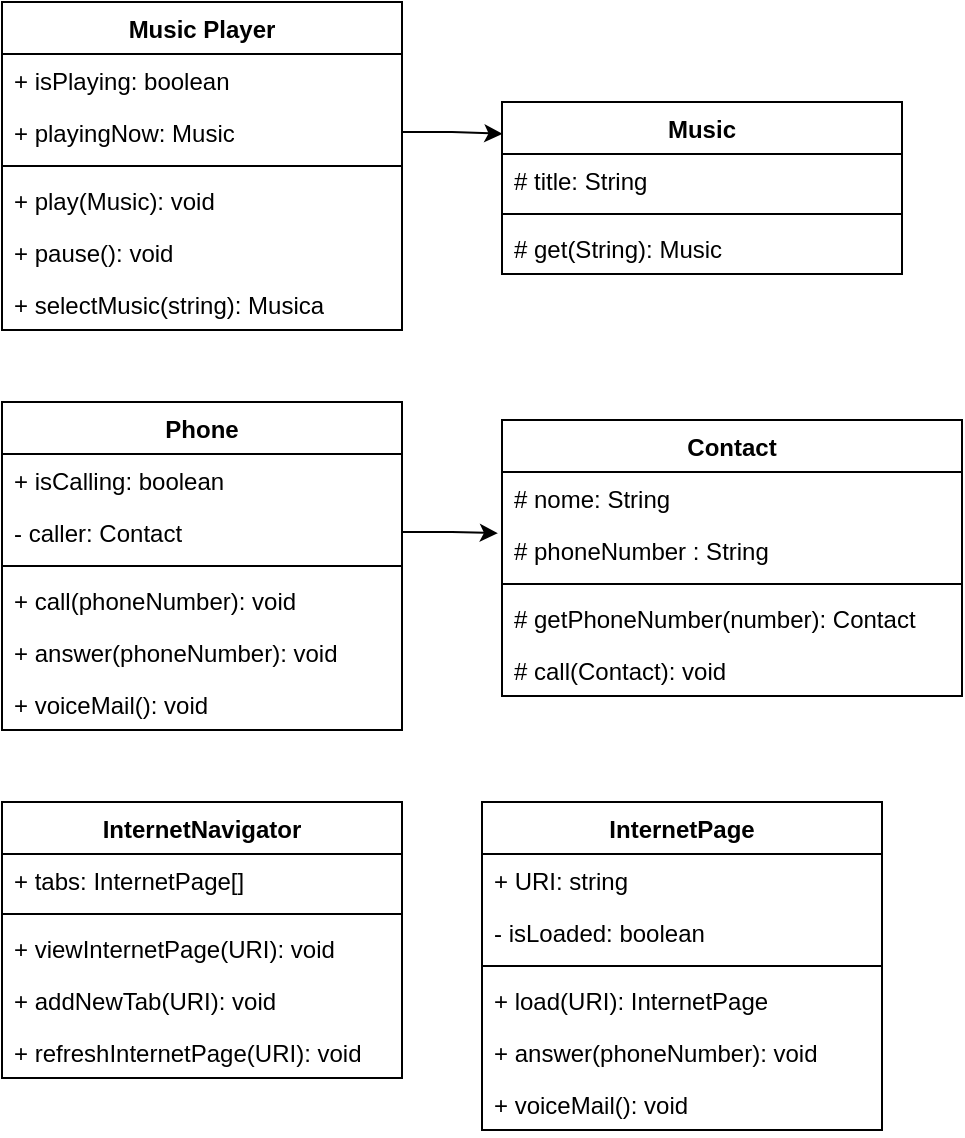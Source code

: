 <mxfile version="21.6.7" type="github">
  <diagram name="Page-1" id="e7e014a7-5840-1c2e-5031-d8a46d1fe8dd">
    <mxGraphModel dx="707" dy="461" grid="1" gridSize="10" guides="1" tooltips="1" connect="1" arrows="1" fold="1" page="1" pageScale="1" pageWidth="1169" pageHeight="826" background="none" math="0" shadow="0">
      <root>
        <mxCell id="0" />
        <mxCell id="1" parent="0" />
        <mxCell id="teM7XHH-97t1f9MhzUma-80" value="Music Player" style="swimlane;fontStyle=1;align=center;verticalAlign=top;childLayout=stackLayout;horizontal=1;startSize=26;horizontalStack=0;resizeParent=1;resizeParentMax=0;resizeLast=0;collapsible=1;marginBottom=0;whiteSpace=wrap;html=1;" vertex="1" parent="1">
          <mxGeometry x="40" y="40" width="200" height="164" as="geometry" />
        </mxCell>
        <mxCell id="teM7XHH-97t1f9MhzUma-81" value="+ isPlaying: boolean" style="text;strokeColor=none;fillColor=none;align=left;verticalAlign=top;spacingLeft=4;spacingRight=4;overflow=hidden;rotatable=0;points=[[0,0.5],[1,0.5]];portConstraint=eastwest;whiteSpace=wrap;html=1;" vertex="1" parent="teM7XHH-97t1f9MhzUma-80">
          <mxGeometry y="26" width="200" height="26" as="geometry" />
        </mxCell>
        <mxCell id="teM7XHH-97t1f9MhzUma-83" value="+ playingNow: Music" style="text;strokeColor=none;fillColor=none;align=left;verticalAlign=top;spacingLeft=4;spacingRight=4;overflow=hidden;rotatable=0;points=[[0,0.5],[1,0.5]];portConstraint=eastwest;whiteSpace=wrap;html=1;" vertex="1" parent="teM7XHH-97t1f9MhzUma-80">
          <mxGeometry y="52" width="200" height="26" as="geometry" />
        </mxCell>
        <mxCell id="teM7XHH-97t1f9MhzUma-84" value="" style="line;strokeWidth=1;fillColor=none;align=left;verticalAlign=middle;spacingTop=-1;spacingLeft=3;spacingRight=3;rotatable=0;labelPosition=right;points=[];portConstraint=eastwest;strokeColor=inherit;" vertex="1" parent="teM7XHH-97t1f9MhzUma-80">
          <mxGeometry y="78" width="200" height="8" as="geometry" />
        </mxCell>
        <mxCell id="teM7XHH-97t1f9MhzUma-85" value="+ play(Music): void" style="text;strokeColor=none;fillColor=none;align=left;verticalAlign=top;spacingLeft=4;spacingRight=4;overflow=hidden;rotatable=0;points=[[0,0.5],[1,0.5]];portConstraint=eastwest;whiteSpace=wrap;html=1;" vertex="1" parent="teM7XHH-97t1f9MhzUma-80">
          <mxGeometry y="86" width="200" height="26" as="geometry" />
        </mxCell>
        <mxCell id="teM7XHH-97t1f9MhzUma-89" value="+ pause(): void" style="text;strokeColor=none;fillColor=none;align=left;verticalAlign=top;spacingLeft=4;spacingRight=4;overflow=hidden;rotatable=0;points=[[0,0.5],[1,0.5]];portConstraint=eastwest;whiteSpace=wrap;html=1;" vertex="1" parent="teM7XHH-97t1f9MhzUma-80">
          <mxGeometry y="112" width="200" height="26" as="geometry" />
        </mxCell>
        <mxCell id="teM7XHH-97t1f9MhzUma-86" value="+ selectMusic(string): Musica" style="text;strokeColor=none;fillColor=none;align=left;verticalAlign=top;spacingLeft=4;spacingRight=4;overflow=hidden;rotatable=0;points=[[0,0.5],[1,0.5]];portConstraint=eastwest;whiteSpace=wrap;html=1;" vertex="1" parent="teM7XHH-97t1f9MhzUma-80">
          <mxGeometry y="138" width="200" height="26" as="geometry" />
        </mxCell>
        <mxCell id="teM7XHH-97t1f9MhzUma-90" value="Music" style="swimlane;fontStyle=1;align=center;verticalAlign=top;childLayout=stackLayout;horizontal=1;startSize=26;horizontalStack=0;resizeParent=1;resizeParentMax=0;resizeLast=0;collapsible=1;marginBottom=0;whiteSpace=wrap;html=1;" vertex="1" parent="1">
          <mxGeometry x="290" y="90" width="200" height="86" as="geometry" />
        </mxCell>
        <mxCell id="teM7XHH-97t1f9MhzUma-91" value="# title: String" style="text;strokeColor=none;fillColor=none;align=left;verticalAlign=top;spacingLeft=4;spacingRight=4;overflow=hidden;rotatable=0;points=[[0,0.5],[1,0.5]];portConstraint=eastwest;whiteSpace=wrap;html=1;" vertex="1" parent="teM7XHH-97t1f9MhzUma-90">
          <mxGeometry y="26" width="200" height="26" as="geometry" />
        </mxCell>
        <mxCell id="teM7XHH-97t1f9MhzUma-93" value="" style="line;strokeWidth=1;fillColor=none;align=left;verticalAlign=middle;spacingTop=-1;spacingLeft=3;spacingRight=3;rotatable=0;labelPosition=right;points=[];portConstraint=eastwest;strokeColor=inherit;" vertex="1" parent="teM7XHH-97t1f9MhzUma-90">
          <mxGeometry y="52" width="200" height="8" as="geometry" />
        </mxCell>
        <mxCell id="teM7XHH-97t1f9MhzUma-95" value="# get(String): Music" style="text;strokeColor=none;fillColor=none;align=left;verticalAlign=top;spacingLeft=4;spacingRight=4;overflow=hidden;rotatable=0;points=[[0,0.5],[1,0.5]];portConstraint=eastwest;whiteSpace=wrap;html=1;" vertex="1" parent="teM7XHH-97t1f9MhzUma-90">
          <mxGeometry y="60" width="200" height="26" as="geometry" />
        </mxCell>
        <mxCell id="teM7XHH-97t1f9MhzUma-97" style="edgeStyle=orthogonalEdgeStyle;rounded=0;orthogonalLoop=1;jettySize=auto;html=1;entryX=0.001;entryY=0.185;entryDx=0;entryDy=0;entryPerimeter=0;" edge="1" parent="1" source="teM7XHH-97t1f9MhzUma-83" target="teM7XHH-97t1f9MhzUma-90">
          <mxGeometry relative="1" as="geometry" />
        </mxCell>
        <mxCell id="teM7XHH-97t1f9MhzUma-98" value="Phone" style="swimlane;fontStyle=1;align=center;verticalAlign=top;childLayout=stackLayout;horizontal=1;startSize=26;horizontalStack=0;resizeParent=1;resizeParentMax=0;resizeLast=0;collapsible=1;marginBottom=0;whiteSpace=wrap;html=1;" vertex="1" parent="1">
          <mxGeometry x="40" y="240" width="200" height="164" as="geometry" />
        </mxCell>
        <mxCell id="teM7XHH-97t1f9MhzUma-99" value="+ isCalling: boolean" style="text;strokeColor=none;fillColor=none;align=left;verticalAlign=top;spacingLeft=4;spacingRight=4;overflow=hidden;rotatable=0;points=[[0,0.5],[1,0.5]];portConstraint=eastwest;whiteSpace=wrap;html=1;" vertex="1" parent="teM7XHH-97t1f9MhzUma-98">
          <mxGeometry y="26" width="200" height="26" as="geometry" />
        </mxCell>
        <mxCell id="teM7XHH-97t1f9MhzUma-100" value="- caller: Contact" style="text;strokeColor=none;fillColor=none;align=left;verticalAlign=top;spacingLeft=4;spacingRight=4;overflow=hidden;rotatable=0;points=[[0,0.5],[1,0.5]];portConstraint=eastwest;whiteSpace=wrap;html=1;" vertex="1" parent="teM7XHH-97t1f9MhzUma-98">
          <mxGeometry y="52" width="200" height="26" as="geometry" />
        </mxCell>
        <mxCell id="teM7XHH-97t1f9MhzUma-101" value="" style="line;strokeWidth=1;fillColor=none;align=left;verticalAlign=middle;spacingTop=-1;spacingLeft=3;spacingRight=3;rotatable=0;labelPosition=right;points=[];portConstraint=eastwest;strokeColor=inherit;" vertex="1" parent="teM7XHH-97t1f9MhzUma-98">
          <mxGeometry y="78" width="200" height="8" as="geometry" />
        </mxCell>
        <mxCell id="teM7XHH-97t1f9MhzUma-102" value="+ call(phoneNumber): void" style="text;strokeColor=none;fillColor=none;align=left;verticalAlign=top;spacingLeft=4;spacingRight=4;overflow=hidden;rotatable=0;points=[[0,0.5],[1,0.5]];portConstraint=eastwest;whiteSpace=wrap;html=1;" vertex="1" parent="teM7XHH-97t1f9MhzUma-98">
          <mxGeometry y="86" width="200" height="26" as="geometry" />
        </mxCell>
        <mxCell id="teM7XHH-97t1f9MhzUma-103" value="+ answer(phoneNumber): void" style="text;strokeColor=none;fillColor=none;align=left;verticalAlign=top;spacingLeft=4;spacingRight=4;overflow=hidden;rotatable=0;points=[[0,0.5],[1,0.5]];portConstraint=eastwest;whiteSpace=wrap;html=1;" vertex="1" parent="teM7XHH-97t1f9MhzUma-98">
          <mxGeometry y="112" width="200" height="26" as="geometry" />
        </mxCell>
        <mxCell id="teM7XHH-97t1f9MhzUma-104" value="+ voiceMail(): void" style="text;strokeColor=none;fillColor=none;align=left;verticalAlign=top;spacingLeft=4;spacingRight=4;overflow=hidden;rotatable=0;points=[[0,0.5],[1,0.5]];portConstraint=eastwest;whiteSpace=wrap;html=1;" vertex="1" parent="teM7XHH-97t1f9MhzUma-98">
          <mxGeometry y="138" width="200" height="26" as="geometry" />
        </mxCell>
        <mxCell id="teM7XHH-97t1f9MhzUma-106" value="Contact" style="swimlane;fontStyle=1;align=center;verticalAlign=top;childLayout=stackLayout;horizontal=1;startSize=26;horizontalStack=0;resizeParent=1;resizeParentMax=0;resizeLast=0;collapsible=1;marginBottom=0;whiteSpace=wrap;html=1;" vertex="1" parent="1">
          <mxGeometry x="290" y="249" width="230" height="138" as="geometry" />
        </mxCell>
        <mxCell id="teM7XHH-97t1f9MhzUma-107" value="# nome: String" style="text;strokeColor=none;fillColor=none;align=left;verticalAlign=top;spacingLeft=4;spacingRight=4;overflow=hidden;rotatable=0;points=[[0,0.5],[1,0.5]];portConstraint=eastwest;whiteSpace=wrap;html=1;" vertex="1" parent="teM7XHH-97t1f9MhzUma-106">
          <mxGeometry y="26" width="230" height="26" as="geometry" />
        </mxCell>
        <mxCell id="teM7XHH-97t1f9MhzUma-108" value="# phoneNumber : String" style="text;strokeColor=none;fillColor=none;align=left;verticalAlign=top;spacingLeft=4;spacingRight=4;overflow=hidden;rotatable=0;points=[[0,0.5],[1,0.5]];portConstraint=eastwest;whiteSpace=wrap;html=1;" vertex="1" parent="teM7XHH-97t1f9MhzUma-106">
          <mxGeometry y="52" width="230" height="26" as="geometry" />
        </mxCell>
        <mxCell id="teM7XHH-97t1f9MhzUma-109" value="" style="line;strokeWidth=1;fillColor=none;align=left;verticalAlign=middle;spacingTop=-1;spacingLeft=3;spacingRight=3;rotatable=0;labelPosition=right;points=[];portConstraint=eastwest;strokeColor=inherit;" vertex="1" parent="teM7XHH-97t1f9MhzUma-106">
          <mxGeometry y="78" width="230" height="8" as="geometry" />
        </mxCell>
        <mxCell id="teM7XHH-97t1f9MhzUma-112" value="# getPhoneNumber(number): Contact" style="text;strokeColor=none;fillColor=none;align=left;verticalAlign=top;spacingLeft=4;spacingRight=4;overflow=hidden;rotatable=0;points=[[0,0.5],[1,0.5]];portConstraint=eastwest;whiteSpace=wrap;html=1;" vertex="1" parent="teM7XHH-97t1f9MhzUma-106">
          <mxGeometry y="86" width="230" height="26" as="geometry" />
        </mxCell>
        <mxCell id="teM7XHH-97t1f9MhzUma-114" value="# call(Contact): void" style="text;strokeColor=none;fillColor=none;align=left;verticalAlign=top;spacingLeft=4;spacingRight=4;overflow=hidden;rotatable=0;points=[[0,0.5],[1,0.5]];portConstraint=eastwest;whiteSpace=wrap;html=1;" vertex="1" parent="teM7XHH-97t1f9MhzUma-106">
          <mxGeometry y="112" width="230" height="26" as="geometry" />
        </mxCell>
        <mxCell id="teM7XHH-97t1f9MhzUma-113" value="" style="edgeStyle=orthogonalEdgeStyle;rounded=0;orthogonalLoop=1;jettySize=auto;html=1;entryX=-0.009;entryY=0.177;entryDx=0;entryDy=0;entryPerimeter=0;" edge="1" parent="1" source="teM7XHH-97t1f9MhzUma-100" target="teM7XHH-97t1f9MhzUma-108">
          <mxGeometry relative="1" as="geometry" />
        </mxCell>
        <mxCell id="teM7XHH-97t1f9MhzUma-115" value="InternetNavigator" style="swimlane;fontStyle=1;align=center;verticalAlign=top;childLayout=stackLayout;horizontal=1;startSize=26;horizontalStack=0;resizeParent=1;resizeParentMax=0;resizeLast=0;collapsible=1;marginBottom=0;whiteSpace=wrap;html=1;" vertex="1" parent="1">
          <mxGeometry x="40" y="440" width="200" height="138" as="geometry" />
        </mxCell>
        <mxCell id="teM7XHH-97t1f9MhzUma-116" value="+ tabs: InternetPage[]" style="text;strokeColor=none;fillColor=none;align=left;verticalAlign=top;spacingLeft=4;spacingRight=4;overflow=hidden;rotatable=0;points=[[0,0.5],[1,0.5]];portConstraint=eastwest;whiteSpace=wrap;html=1;" vertex="1" parent="teM7XHH-97t1f9MhzUma-115">
          <mxGeometry y="26" width="200" height="26" as="geometry" />
        </mxCell>
        <mxCell id="teM7XHH-97t1f9MhzUma-118" value="" style="line;strokeWidth=1;fillColor=none;align=left;verticalAlign=middle;spacingTop=-1;spacingLeft=3;spacingRight=3;rotatable=0;labelPosition=right;points=[];portConstraint=eastwest;strokeColor=inherit;" vertex="1" parent="teM7XHH-97t1f9MhzUma-115">
          <mxGeometry y="52" width="200" height="8" as="geometry" />
        </mxCell>
        <mxCell id="teM7XHH-97t1f9MhzUma-119" value="+ viewInternetPage(URI): void" style="text;strokeColor=none;fillColor=none;align=left;verticalAlign=top;spacingLeft=4;spacingRight=4;overflow=hidden;rotatable=0;points=[[0,0.5],[1,0.5]];portConstraint=eastwest;whiteSpace=wrap;html=1;" vertex="1" parent="teM7XHH-97t1f9MhzUma-115">
          <mxGeometry y="60" width="200" height="26" as="geometry" />
        </mxCell>
        <mxCell id="teM7XHH-97t1f9MhzUma-120" value="+ addNewTab(URI): void" style="text;strokeColor=none;fillColor=none;align=left;verticalAlign=top;spacingLeft=4;spacingRight=4;overflow=hidden;rotatable=0;points=[[0,0.5],[1,0.5]];portConstraint=eastwest;whiteSpace=wrap;html=1;" vertex="1" parent="teM7XHH-97t1f9MhzUma-115">
          <mxGeometry y="86" width="200" height="26" as="geometry" />
        </mxCell>
        <mxCell id="teM7XHH-97t1f9MhzUma-121" value="+ refreshInternetPage(URI): void" style="text;strokeColor=none;fillColor=none;align=left;verticalAlign=top;spacingLeft=4;spacingRight=4;overflow=hidden;rotatable=0;points=[[0,0.5],[1,0.5]];portConstraint=eastwest;whiteSpace=wrap;html=1;" vertex="1" parent="teM7XHH-97t1f9MhzUma-115">
          <mxGeometry y="112" width="200" height="26" as="geometry" />
        </mxCell>
        <mxCell id="teM7XHH-97t1f9MhzUma-122" value="InternetPage" style="swimlane;fontStyle=1;align=center;verticalAlign=top;childLayout=stackLayout;horizontal=1;startSize=26;horizontalStack=0;resizeParent=1;resizeParentMax=0;resizeLast=0;collapsible=1;marginBottom=0;whiteSpace=wrap;html=1;" vertex="1" parent="1">
          <mxGeometry x="280" y="440" width="200" height="164" as="geometry" />
        </mxCell>
        <mxCell id="teM7XHH-97t1f9MhzUma-123" value="+ URI: string" style="text;strokeColor=none;fillColor=none;align=left;verticalAlign=top;spacingLeft=4;spacingRight=4;overflow=hidden;rotatable=0;points=[[0,0.5],[1,0.5]];portConstraint=eastwest;whiteSpace=wrap;html=1;" vertex="1" parent="teM7XHH-97t1f9MhzUma-122">
          <mxGeometry y="26" width="200" height="26" as="geometry" />
        </mxCell>
        <mxCell id="teM7XHH-97t1f9MhzUma-124" value="- isLoaded: boolean" style="text;strokeColor=none;fillColor=none;align=left;verticalAlign=top;spacingLeft=4;spacingRight=4;overflow=hidden;rotatable=0;points=[[0,0.5],[1,0.5]];portConstraint=eastwest;whiteSpace=wrap;html=1;" vertex="1" parent="teM7XHH-97t1f9MhzUma-122">
          <mxGeometry y="52" width="200" height="26" as="geometry" />
        </mxCell>
        <mxCell id="teM7XHH-97t1f9MhzUma-125" value="" style="line;strokeWidth=1;fillColor=none;align=left;verticalAlign=middle;spacingTop=-1;spacingLeft=3;spacingRight=3;rotatable=0;labelPosition=right;points=[];portConstraint=eastwest;strokeColor=inherit;" vertex="1" parent="teM7XHH-97t1f9MhzUma-122">
          <mxGeometry y="78" width="200" height="8" as="geometry" />
        </mxCell>
        <mxCell id="teM7XHH-97t1f9MhzUma-126" value="+ load(URI): InternetPage" style="text;strokeColor=none;fillColor=none;align=left;verticalAlign=top;spacingLeft=4;spacingRight=4;overflow=hidden;rotatable=0;points=[[0,0.5],[1,0.5]];portConstraint=eastwest;whiteSpace=wrap;html=1;" vertex="1" parent="teM7XHH-97t1f9MhzUma-122">
          <mxGeometry y="86" width="200" height="26" as="geometry" />
        </mxCell>
        <mxCell id="teM7XHH-97t1f9MhzUma-127" value="+ answer(phoneNumber): void" style="text;strokeColor=none;fillColor=none;align=left;verticalAlign=top;spacingLeft=4;spacingRight=4;overflow=hidden;rotatable=0;points=[[0,0.5],[1,0.5]];portConstraint=eastwest;whiteSpace=wrap;html=1;" vertex="1" parent="teM7XHH-97t1f9MhzUma-122">
          <mxGeometry y="112" width="200" height="26" as="geometry" />
        </mxCell>
        <mxCell id="teM7XHH-97t1f9MhzUma-128" value="+ voiceMail(): void" style="text;strokeColor=none;fillColor=none;align=left;verticalAlign=top;spacingLeft=4;spacingRight=4;overflow=hidden;rotatable=0;points=[[0,0.5],[1,0.5]];portConstraint=eastwest;whiteSpace=wrap;html=1;" vertex="1" parent="teM7XHH-97t1f9MhzUma-122">
          <mxGeometry y="138" width="200" height="26" as="geometry" />
        </mxCell>
      </root>
    </mxGraphModel>
  </diagram>
</mxfile>
